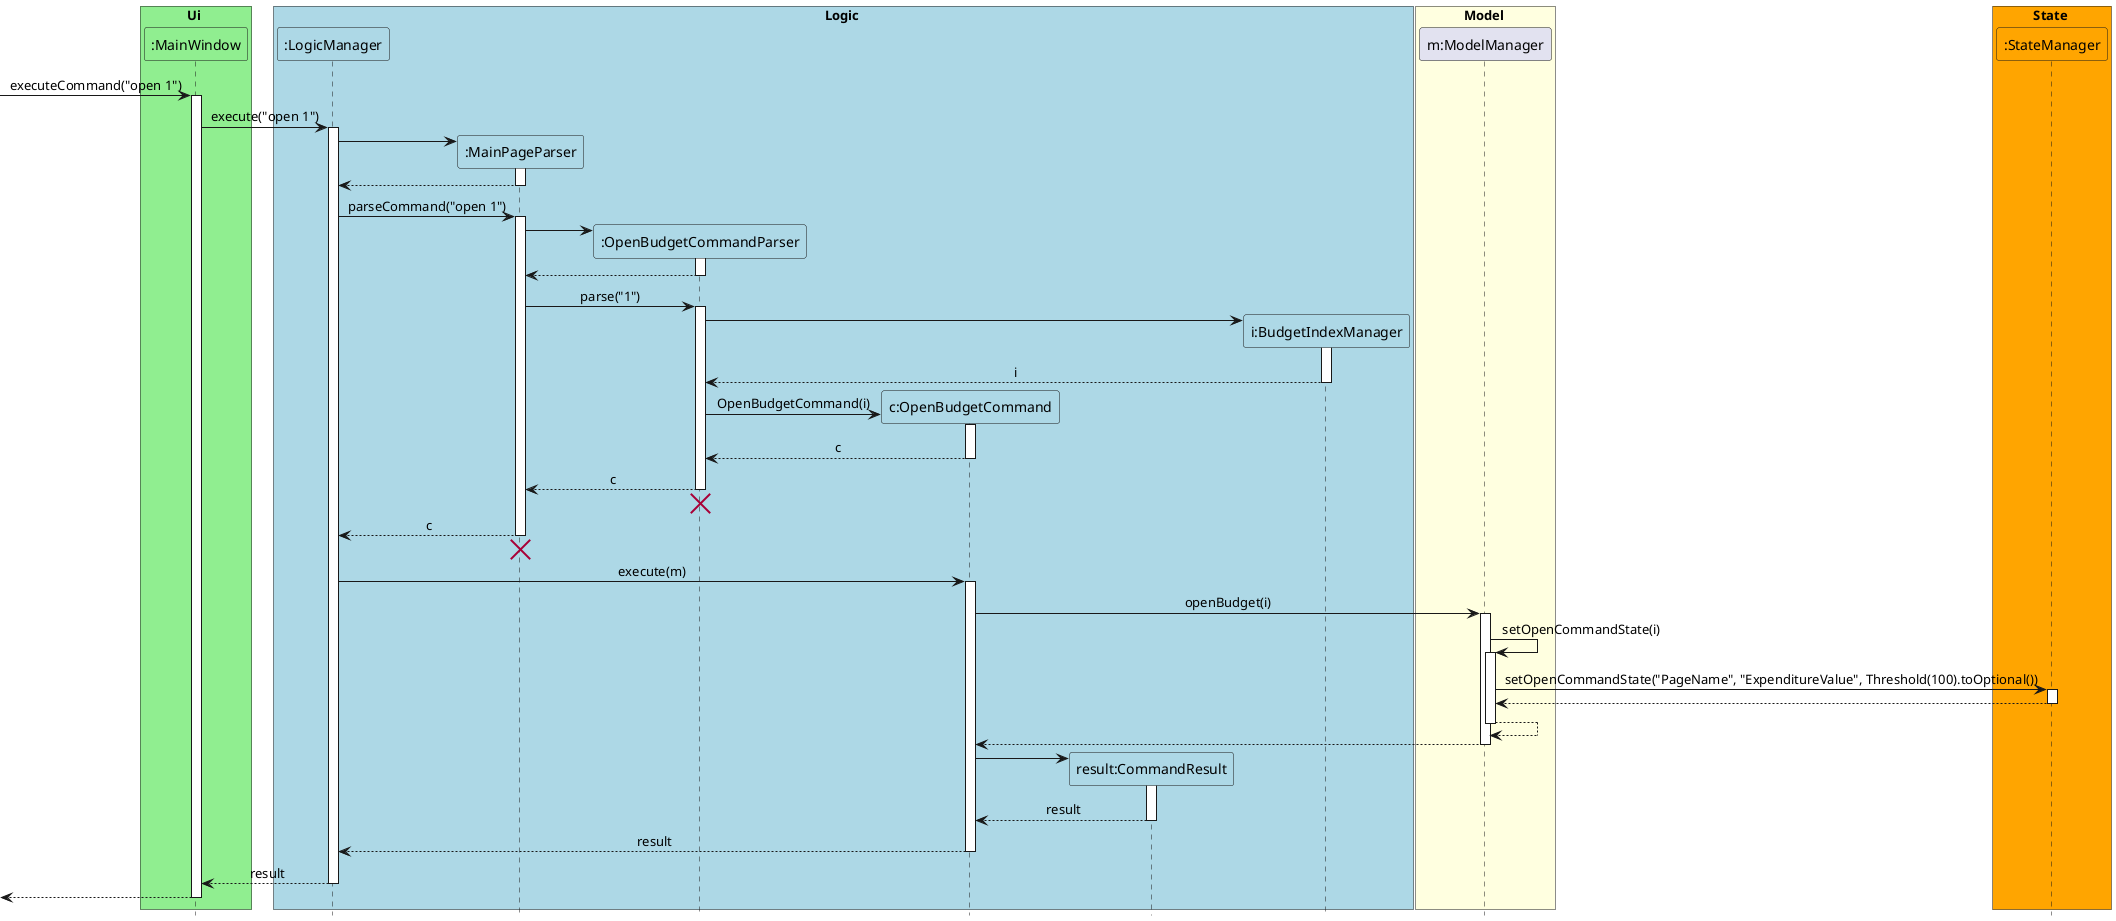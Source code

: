 @startuml

skinparam Sequence {
    MessageAlign center
}

hide footbox

box Ui #LightGreen
participant ":MainWindow" as MainWindow #LightGreen
end box

box Logic #LightBlue
participant ":LogicManager" as LogicManager #LightBlue
participant ":MainPageParser" as MainPageParser #LightBlue
participant ":OpenBudgetCommandParser" as OpenBudgetCommandParser #LightBlue
participant "c:OpenBudgetCommand" as OpenBudgetCommand #LightBlue
participant "result:CommandResult" as CommandResult #LightBlue
participant "i:BudgetIndexManager" as BudgetIndex  #LightBlue
end box

box Model #LightYellow
participant "m:ModelManager" as ModelManager
end box

box State #Orange
participant ":StateManager" as StateManager #Orange
end box

[-> MainWindow : executeCommand("open 1")
activate MainWindow

MainWindow -> LogicManager : execute("open 1")
activate LogicManager

create MainPageParser
LogicManager -> MainPageParser
activate MainPageParser
MainPageParser --> LogicManager
deactivate MainPageParser

LogicManager -> MainPageParser : parseCommand("open 1")
activate MainPageParser

create OpenBudgetCommandParser
MainPageParser -> OpenBudgetCommandParser
activate OpenBudgetCommandParser

OpenBudgetCommandParser --> MainPageParser
deactivate OpenBudgetCommandParser

MainPageParser -> OpenBudgetCommandParser : parse("1")
activate OpenBudgetCommandParser

create BudgetIndex
OpenBudgetCommandParser -> BudgetIndex
activate BudgetIndex
BudgetIndex --> OpenBudgetCommandParser : i
deactivate BudgetIndex

create OpenBudgetCommand
OpenBudgetCommandParser -> OpenBudgetCommand : OpenBudgetCommand(i)
activate OpenBudgetCommand

OpenBudgetCommand --> OpenBudgetCommandParser : c
deactivate OpenBudgetCommand

OpenBudgetCommandParser --> MainPageParser : c
deactivate OpenBudgetCommandParser
OpenBudgetCommandParser -[hidden]-> MainPageParser
destroy OpenBudgetCommandParser

MainPageParser --> LogicManager : c
deactivate MainPageParser
MainPageParser -[hidden]-> LogicManager
destroy MainPageParser

LogicManager -> OpenBudgetCommand : execute(m)
activate OpenBudgetCommand

OpenBudgetCommand -> ModelManager : openBudget(i)
activate ModelManager

ModelManager -> ModelManager : setOpenCommandState(i)
activate ModelManager

ModelManager -> StateManager : setOpenCommandState("PageName", "ExpenditureValue", Threshold(100).toOptional())
activate StateManager

StateManager --> ModelManager
deactivate StateManager

ModelManager --> ModelManager
deactivate ModelManager

ModelManager --> OpenBudgetCommand
deactivate ModelManager

create CommandResult
OpenBudgetCommand -> CommandResult
activate CommandResult

CommandResult --> OpenBudgetCommand : result
deactivate CommandResult

OpenBudgetCommand --> LogicManager : result
deactivate OpenBudgetCommand

LogicManager --> MainWindow : result
deactivate LogicManager

[<--MainWindow
deactivate MainWindow
@enduml
